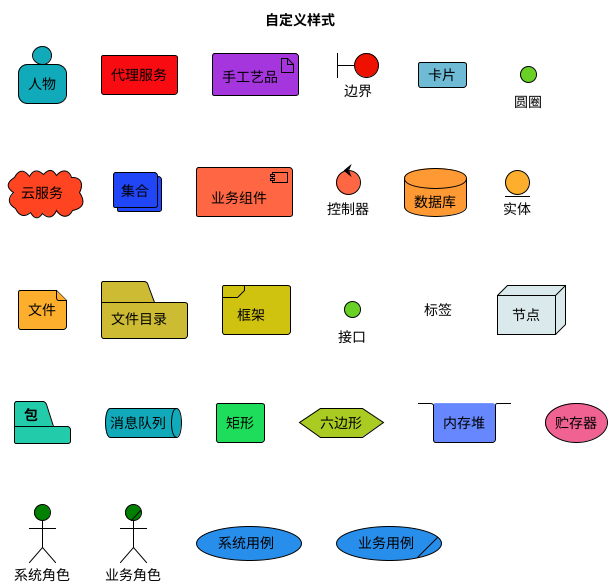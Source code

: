 @startuml

title 自定义样式

<style>
    actor {
      BackGroundColor #green
      LineThickness 1
      LineColor black
    }
    agent {
      BackGroundColor #f80c12
      LineThickness 1
      LineColor black
    }
    artifact {
      BackGroundColor #a536dd
      LineThickness 1
      LineColor black
    }
    boundary {
      BackGroundColor #ee1100
      LineThickness 1
      LineColor black
    }
    card {
      BackGroundColor #6fbad4
      LineThickness 1
      LineColor black
    }
    circle {
      BackGroundColor #ff3311
      LineThickness 1
      LineColor black
    }
    cloud {
      BackGroundColor #ff4422
      LineThickness 1
      LineColor black
    }
    collections {
      BackGroundColor #2046f8
      LineThickness 1
      LineColor black
    }
    component {
      BackGroundColor #ff6644
      LineThickness 1
      LineColor black
    }
    control {
      BackGroundColor #ff6644
      LineThickness 1
      LineColor black
    }
    database {
      BackGroundColor #ff9933
      LineThickness 1
      LineColor black
    }
    entity {
      BackGroundColor #feae2d
      LineThickness 1
      LineColor black
    }
    file {
      BackGroundColor #feae2d
      LineThickness 1
      LineColor black
    }
    folder {
      BackGroundColor #ccbb33
      LineThickness 1
      LineColor black
    }
    frame {
      BackGroundColor #d0c310
      LineThickness 1
      LineColor black
    }
    hexagon {
      BackGroundColor #aacc22
      LineThickness 1
      LineColor black
    }
    interface {
      BackGroundColor #69d025
      LineThickness 1
      LineColor black
    }
    label {
      BackGroundColor black
      LineThickness 1
      LineColor black
    }
    node {
      BackGroundColor #dae9ec
      LineThickness 1
      LineColor black
    }
    package {
      BackGroundColor #22ccaa
      LineThickness 1
      LineColor black
    }
    person {
      BackGroundColor #11aabb
      LineThickness 1
      LineColor black
    }
    queue {
      BackGroundColor #11aabb
      LineThickness 1
      LineColor black
    }
    rectangle {
      BackGroundColor #1edd5a
      LineThickness 1
      LineColor black
    }
    stack {
      BackGroundColor #6687fd
      LineThickness 1
      LineColor black
    }
    storage {
      BackGroundColor #f06292
      LineThickness 1
      LineColor black
    }
    usecase {
      BackGroundColor #288eec
      LineThickness 1
      LineColor black
    }
</style>

person 人物
agent 代理服务
artifact 手工艺品
boundary 边界
card 卡片
circle 圆圈
cloud 云服务
collections 集合
component 业务组件
control 控制器
database 数据库
entity 实体
file 文件
folder 文件目录
frame 框架
interface 接口
label 标签
node 节点
package 包
queue 消息队列
rectangle 矩形
hexagon 六边形
stack 内存堆
storage 贮存器
actor 系统角色
actor/ "业务角色"
usecase 系统用例
usecase/ "业务用例"

@enduml
